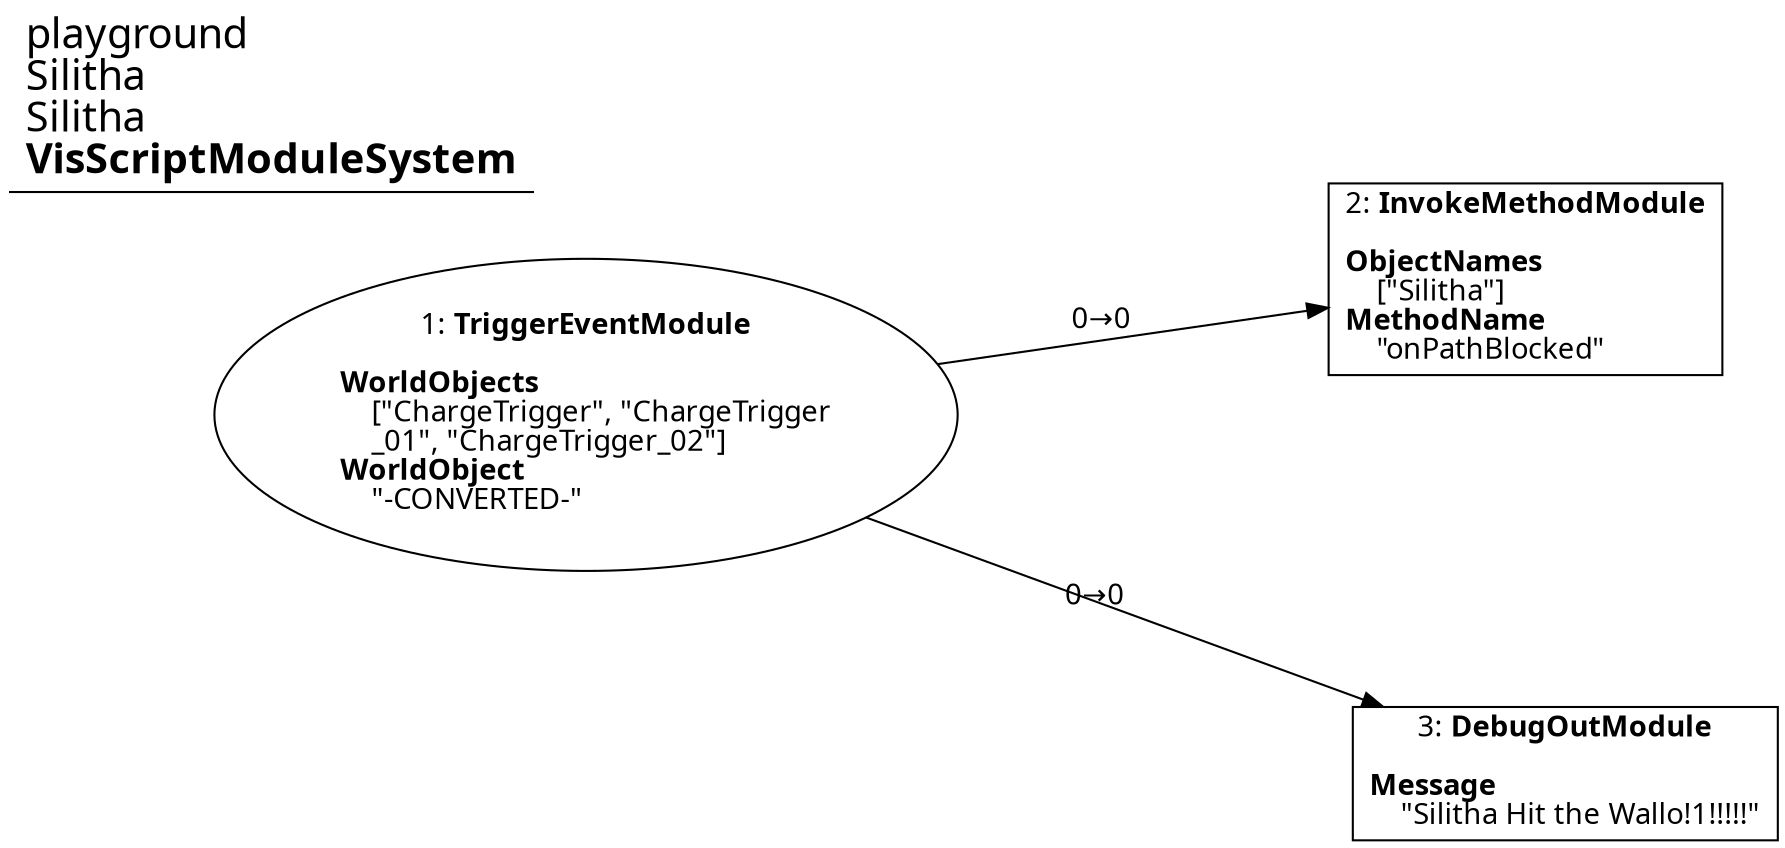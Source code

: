 digraph {
    layout = fdp;
    overlap = prism;
    sep = "+16";
    splines = spline;

    node [ shape = box ];

    graph [ fontname = "Segoe UI" ];
    node [ fontname = "Segoe UI" ];
    edge [ fontname = "Segoe UI" ];

    1 [ label = <1: <b>TriggerEventModule</b><br/><br/><b>WorldObjects</b><br align="left"/>    [&quot;ChargeTrigger&quot;, &quot;ChargeTrigger<br align="left"/>    _01&quot;, &quot;ChargeTrigger_02&quot;]<br align="left"/><b>WorldObject</b><br align="left"/>    &quot;-CONVERTED-&quot;<br align="left"/>> ];
    1 [ shape = oval ]
    1 [ pos = "0.13100001,-0.043!" ];
    1 -> 2 [ label = "0→0" ];
    1 -> 3 [ label = "0→0" ];

    2 [ label = <2: <b>InvokeMethodModule</b><br/><br/><b>ObjectNames</b><br align="left"/>    [&quot;Silitha&quot;]<br align="left"/><b>MethodName</b><br align="left"/>    &quot;onPathBlocked&quot;<br align="left"/>> ];
    2 [ pos = "0.46100003,-0.049000002!" ];

    3 [ label = <3: <b>DebugOutModule</b><br/><br/><b>Message</b><br align="left"/>    &quot;Silitha Hit the Wallo!1!!!!!&quot;<br align="left"/>> ];
    3 [ pos = "0.47300002,-0.19800001!" ];

    title [ pos = "0.13000001,-0.042000003!" ];
    title [ shape = underline ];
    title [ label = <<font point-size="20">playground<br align="left"/>Silitha<br align="left"/>Silitha<br align="left"/><b>VisScriptModuleSystem</b><br align="left"/></font>> ];
}
